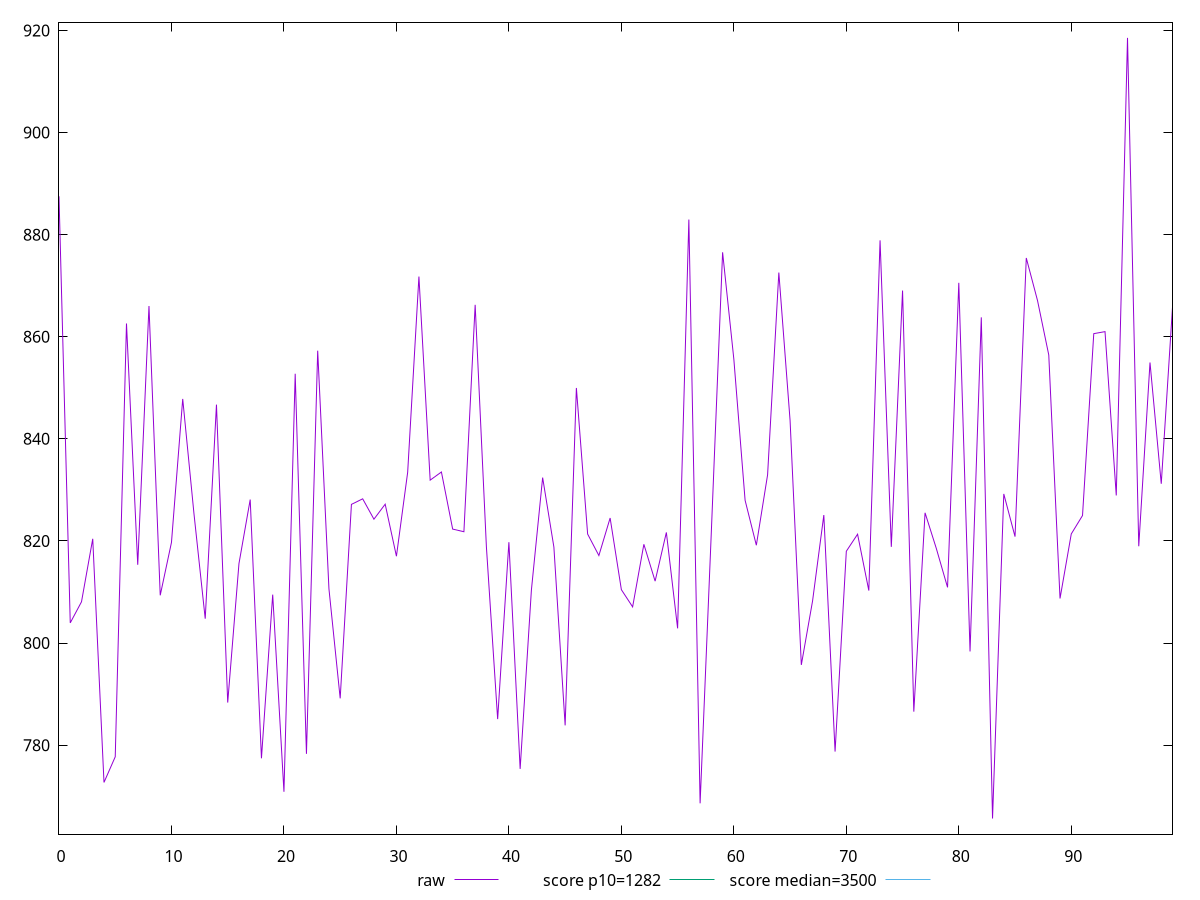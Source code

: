 reset

$raw <<EOF
0 887.5160000000002
1 803.9560000000002
2 808.0840000000004
3 820.4240000000003
4 772.7080000000004
5 777.7240000000005
6 862.5960000000001
7 815.3360000000007
8 866.0160000000003
9 809.3560000000003
10 819.7280000000001
11 847.8200000000005
12 825.3360000000001
13 804.7720000000003
14 846.7080000000003
15 788.3480000000004
16 815.568
17 828.1119999999997
18 777.4320000000004
19 809.492
20 770.8760000000004
21 852.7600000000002
22 778.3080000000007
23 857.2720000000007
24 810.6280000000004
25 789.1680000000002
26 827.1720000000003
27 828.2560000000002
28 824.2640000000004
29 827.2040000000004
30 817.0120000000003
31 833.4640000000004
32 871.7920000000001
33 831.9160000000003
34 833.5120000000004
35 822.328
36 821.8080000000006
37 866.2600000000004
38 818.8480000000002
39 785.1120000000006
40 819.7600000000003
41 775.3520000000005
42 810.3720000000005
43 832.4160000000005
44 818.8000000000003
45 783.8800000000003
46 849.9720000000002
47 821.3560000000002
48 817.148
49 824.496
50 810.4599999999999
51 807.0920000000001
52 819.3520000000001
53 812.1320000000004
54 821.6760000000002
55 802.884
56 882.9560000000001
57 768.608
58 821.9000000000001
59 876.5400000000002
60 855.5960000000006
61 827.9680000000003
62 819.1640000000002
63 832.9600000000003
64 872.5680000000003
65 843.5680000000002
66 795.7240000000002
67 808.2640000000008
68 825.0800000000004
69 778.7520000000003
70 817.9880000000005
71 821.3240000000002
72 810.2880000000002
73 878.8840000000002
74 818.8480000000006
75 869.0440000000003
76 786.5640000000002
77 825.5160000000003
78 818.5440000000007
79 810.9120000000003
80 870.56
81 798.3640000000001
82 863.7960000000002
83 765.6360000000004
84 829.2160000000001
85 820.8520000000001
86 875.4320000000004
87 867.0840000000004
88 856.4200000000004
89 808.7360000000003
90 821.3760000000005
91 824.9840000000002
92 860.6080000000006
93 861.0040000000001
94 828.9120000000004
95 918.5360000000001
96 818.9640000000002
97 854.9560000000004
98 831.2040000000005
99 865.7760000000002
EOF

set key outside below
set xrange [0:99]
set yrange [762.5780000000004:921.594]
set trange [762.5780000000004:921.594]
set terminal svg size 640, 500 enhanced background rgb 'white'
set output "reports/report_00033_2021-03-01T14-23-16.841Z/bootup-time/samples/astro-cached/raw/values.svg"

plot $raw title "raw" with line, \
     1282 title "score p10=1282", \
     3500 title "score median=3500"

reset
